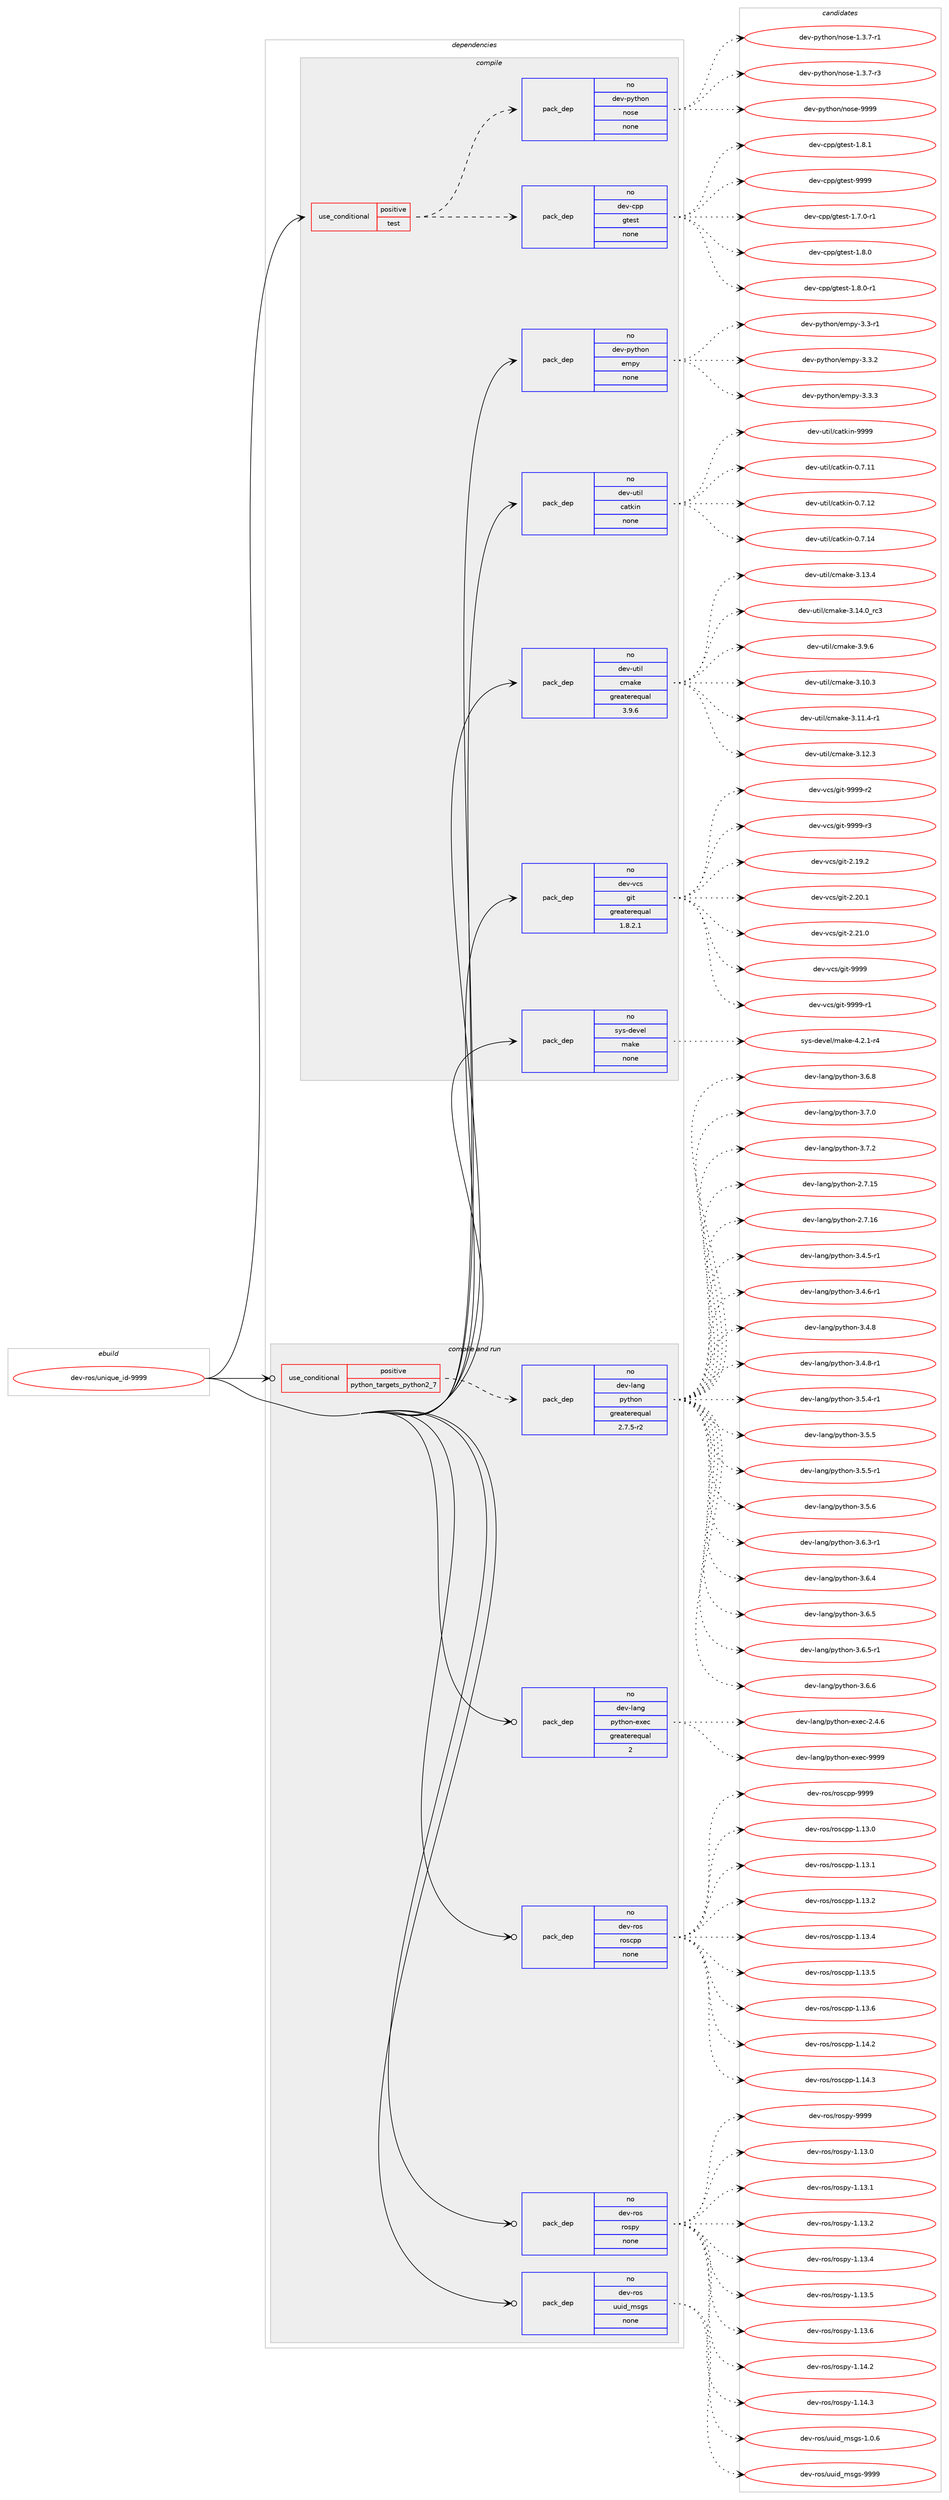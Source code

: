 digraph prolog {

# *************
# Graph options
# *************

newrank=true;
concentrate=true;
compound=true;
graph [rankdir=LR,fontname=Helvetica,fontsize=10,ranksep=1.5];#, ranksep=2.5, nodesep=0.2];
edge  [arrowhead=vee];
node  [fontname=Helvetica,fontsize=10];

# **********
# The ebuild
# **********

subgraph cluster_leftcol {
color=gray;
rank=same;
label=<<i>ebuild</i>>;
id [label="dev-ros/unique_id-9999", color=red, width=4, href="../dev-ros/unique_id-9999.svg"];
}

# ****************
# The dependencies
# ****************

subgraph cluster_midcol {
color=gray;
label=<<i>dependencies</i>>;
subgraph cluster_compile {
fillcolor="#eeeeee";
style=filled;
label=<<i>compile</i>>;
subgraph cond391821 {
dependency1476847 [label=<<TABLE BORDER="0" CELLBORDER="1" CELLSPACING="0" CELLPADDING="4"><TR><TD ROWSPAN="3" CELLPADDING="10">use_conditional</TD></TR><TR><TD>positive</TD></TR><TR><TD>test</TD></TR></TABLE>>, shape=none, color=red];
subgraph pack1061636 {
dependency1476848 [label=<<TABLE BORDER="0" CELLBORDER="1" CELLSPACING="0" CELLPADDING="4" WIDTH="220"><TR><TD ROWSPAN="6" CELLPADDING="30">pack_dep</TD></TR><TR><TD WIDTH="110">no</TD></TR><TR><TD>dev-cpp</TD></TR><TR><TD>gtest</TD></TR><TR><TD>none</TD></TR><TR><TD></TD></TR></TABLE>>, shape=none, color=blue];
}
dependency1476847:e -> dependency1476848:w [weight=20,style="dashed",arrowhead="vee"];
subgraph pack1061637 {
dependency1476849 [label=<<TABLE BORDER="0" CELLBORDER="1" CELLSPACING="0" CELLPADDING="4" WIDTH="220"><TR><TD ROWSPAN="6" CELLPADDING="30">pack_dep</TD></TR><TR><TD WIDTH="110">no</TD></TR><TR><TD>dev-python</TD></TR><TR><TD>nose</TD></TR><TR><TD>none</TD></TR><TR><TD></TD></TR></TABLE>>, shape=none, color=blue];
}
dependency1476847:e -> dependency1476849:w [weight=20,style="dashed",arrowhead="vee"];
}
id:e -> dependency1476847:w [weight=20,style="solid",arrowhead="vee"];
subgraph pack1061638 {
dependency1476850 [label=<<TABLE BORDER="0" CELLBORDER="1" CELLSPACING="0" CELLPADDING="4" WIDTH="220"><TR><TD ROWSPAN="6" CELLPADDING="30">pack_dep</TD></TR><TR><TD WIDTH="110">no</TD></TR><TR><TD>dev-python</TD></TR><TR><TD>empy</TD></TR><TR><TD>none</TD></TR><TR><TD></TD></TR></TABLE>>, shape=none, color=blue];
}
id:e -> dependency1476850:w [weight=20,style="solid",arrowhead="vee"];
subgraph pack1061639 {
dependency1476851 [label=<<TABLE BORDER="0" CELLBORDER="1" CELLSPACING="0" CELLPADDING="4" WIDTH="220"><TR><TD ROWSPAN="6" CELLPADDING="30">pack_dep</TD></TR><TR><TD WIDTH="110">no</TD></TR><TR><TD>dev-util</TD></TR><TR><TD>catkin</TD></TR><TR><TD>none</TD></TR><TR><TD></TD></TR></TABLE>>, shape=none, color=blue];
}
id:e -> dependency1476851:w [weight=20,style="solid",arrowhead="vee"];
subgraph pack1061640 {
dependency1476852 [label=<<TABLE BORDER="0" CELLBORDER="1" CELLSPACING="0" CELLPADDING="4" WIDTH="220"><TR><TD ROWSPAN="6" CELLPADDING="30">pack_dep</TD></TR><TR><TD WIDTH="110">no</TD></TR><TR><TD>dev-util</TD></TR><TR><TD>cmake</TD></TR><TR><TD>greaterequal</TD></TR><TR><TD>3.9.6</TD></TR></TABLE>>, shape=none, color=blue];
}
id:e -> dependency1476852:w [weight=20,style="solid",arrowhead="vee"];
subgraph pack1061641 {
dependency1476853 [label=<<TABLE BORDER="0" CELLBORDER="1" CELLSPACING="0" CELLPADDING="4" WIDTH="220"><TR><TD ROWSPAN="6" CELLPADDING="30">pack_dep</TD></TR><TR><TD WIDTH="110">no</TD></TR><TR><TD>dev-vcs</TD></TR><TR><TD>git</TD></TR><TR><TD>greaterequal</TD></TR><TR><TD>1.8.2.1</TD></TR></TABLE>>, shape=none, color=blue];
}
id:e -> dependency1476853:w [weight=20,style="solid",arrowhead="vee"];
subgraph pack1061642 {
dependency1476854 [label=<<TABLE BORDER="0" CELLBORDER="1" CELLSPACING="0" CELLPADDING="4" WIDTH="220"><TR><TD ROWSPAN="6" CELLPADDING="30">pack_dep</TD></TR><TR><TD WIDTH="110">no</TD></TR><TR><TD>sys-devel</TD></TR><TR><TD>make</TD></TR><TR><TD>none</TD></TR><TR><TD></TD></TR></TABLE>>, shape=none, color=blue];
}
id:e -> dependency1476854:w [weight=20,style="solid",arrowhead="vee"];
}
subgraph cluster_compileandrun {
fillcolor="#eeeeee";
style=filled;
label=<<i>compile and run</i>>;
subgraph cond391822 {
dependency1476855 [label=<<TABLE BORDER="0" CELLBORDER="1" CELLSPACING="0" CELLPADDING="4"><TR><TD ROWSPAN="3" CELLPADDING="10">use_conditional</TD></TR><TR><TD>positive</TD></TR><TR><TD>python_targets_python2_7</TD></TR></TABLE>>, shape=none, color=red];
subgraph pack1061643 {
dependency1476856 [label=<<TABLE BORDER="0" CELLBORDER="1" CELLSPACING="0" CELLPADDING="4" WIDTH="220"><TR><TD ROWSPAN="6" CELLPADDING="30">pack_dep</TD></TR><TR><TD WIDTH="110">no</TD></TR><TR><TD>dev-lang</TD></TR><TR><TD>python</TD></TR><TR><TD>greaterequal</TD></TR><TR><TD>2.7.5-r2</TD></TR></TABLE>>, shape=none, color=blue];
}
dependency1476855:e -> dependency1476856:w [weight=20,style="dashed",arrowhead="vee"];
}
id:e -> dependency1476855:w [weight=20,style="solid",arrowhead="odotvee"];
subgraph pack1061644 {
dependency1476857 [label=<<TABLE BORDER="0" CELLBORDER="1" CELLSPACING="0" CELLPADDING="4" WIDTH="220"><TR><TD ROWSPAN="6" CELLPADDING="30">pack_dep</TD></TR><TR><TD WIDTH="110">no</TD></TR><TR><TD>dev-lang</TD></TR><TR><TD>python-exec</TD></TR><TR><TD>greaterequal</TD></TR><TR><TD>2</TD></TR></TABLE>>, shape=none, color=blue];
}
id:e -> dependency1476857:w [weight=20,style="solid",arrowhead="odotvee"];
subgraph pack1061645 {
dependency1476858 [label=<<TABLE BORDER="0" CELLBORDER="1" CELLSPACING="0" CELLPADDING="4" WIDTH="220"><TR><TD ROWSPAN="6" CELLPADDING="30">pack_dep</TD></TR><TR><TD WIDTH="110">no</TD></TR><TR><TD>dev-ros</TD></TR><TR><TD>roscpp</TD></TR><TR><TD>none</TD></TR><TR><TD></TD></TR></TABLE>>, shape=none, color=blue];
}
id:e -> dependency1476858:w [weight=20,style="solid",arrowhead="odotvee"];
subgraph pack1061646 {
dependency1476859 [label=<<TABLE BORDER="0" CELLBORDER="1" CELLSPACING="0" CELLPADDING="4" WIDTH="220"><TR><TD ROWSPAN="6" CELLPADDING="30">pack_dep</TD></TR><TR><TD WIDTH="110">no</TD></TR><TR><TD>dev-ros</TD></TR><TR><TD>rospy</TD></TR><TR><TD>none</TD></TR><TR><TD></TD></TR></TABLE>>, shape=none, color=blue];
}
id:e -> dependency1476859:w [weight=20,style="solid",arrowhead="odotvee"];
subgraph pack1061647 {
dependency1476860 [label=<<TABLE BORDER="0" CELLBORDER="1" CELLSPACING="0" CELLPADDING="4" WIDTH="220"><TR><TD ROWSPAN="6" CELLPADDING="30">pack_dep</TD></TR><TR><TD WIDTH="110">no</TD></TR><TR><TD>dev-ros</TD></TR><TR><TD>uuid_msgs</TD></TR><TR><TD>none</TD></TR><TR><TD></TD></TR></TABLE>>, shape=none, color=blue];
}
id:e -> dependency1476860:w [weight=20,style="solid",arrowhead="odotvee"];
}
subgraph cluster_run {
fillcolor="#eeeeee";
style=filled;
label=<<i>run</i>>;
}
}

# **************
# The candidates
# **************

subgraph cluster_choices {
rank=same;
color=gray;
label=<<i>candidates</i>>;

subgraph choice1061636 {
color=black;
nodesep=1;
choice1001011184599112112471031161011151164549465546484511449 [label="dev-cpp/gtest-1.7.0-r1", color=red, width=4,href="../dev-cpp/gtest-1.7.0-r1.svg"];
choice100101118459911211247103116101115116454946564648 [label="dev-cpp/gtest-1.8.0", color=red, width=4,href="../dev-cpp/gtest-1.8.0.svg"];
choice1001011184599112112471031161011151164549465646484511449 [label="dev-cpp/gtest-1.8.0-r1", color=red, width=4,href="../dev-cpp/gtest-1.8.0-r1.svg"];
choice100101118459911211247103116101115116454946564649 [label="dev-cpp/gtest-1.8.1", color=red, width=4,href="../dev-cpp/gtest-1.8.1.svg"];
choice1001011184599112112471031161011151164557575757 [label="dev-cpp/gtest-9999", color=red, width=4,href="../dev-cpp/gtest-9999.svg"];
dependency1476848:e -> choice1001011184599112112471031161011151164549465546484511449:w [style=dotted,weight="100"];
dependency1476848:e -> choice100101118459911211247103116101115116454946564648:w [style=dotted,weight="100"];
dependency1476848:e -> choice1001011184599112112471031161011151164549465646484511449:w [style=dotted,weight="100"];
dependency1476848:e -> choice100101118459911211247103116101115116454946564649:w [style=dotted,weight="100"];
dependency1476848:e -> choice1001011184599112112471031161011151164557575757:w [style=dotted,weight="100"];
}
subgraph choice1061637 {
color=black;
nodesep=1;
choice10010111845112121116104111110471101111151014549465146554511449 [label="dev-python/nose-1.3.7-r1", color=red, width=4,href="../dev-python/nose-1.3.7-r1.svg"];
choice10010111845112121116104111110471101111151014549465146554511451 [label="dev-python/nose-1.3.7-r3", color=red, width=4,href="../dev-python/nose-1.3.7-r3.svg"];
choice10010111845112121116104111110471101111151014557575757 [label="dev-python/nose-9999", color=red, width=4,href="../dev-python/nose-9999.svg"];
dependency1476849:e -> choice10010111845112121116104111110471101111151014549465146554511449:w [style=dotted,weight="100"];
dependency1476849:e -> choice10010111845112121116104111110471101111151014549465146554511451:w [style=dotted,weight="100"];
dependency1476849:e -> choice10010111845112121116104111110471101111151014557575757:w [style=dotted,weight="100"];
}
subgraph choice1061638 {
color=black;
nodesep=1;
choice1001011184511212111610411111047101109112121455146514511449 [label="dev-python/empy-3.3-r1", color=red, width=4,href="../dev-python/empy-3.3-r1.svg"];
choice1001011184511212111610411111047101109112121455146514650 [label="dev-python/empy-3.3.2", color=red, width=4,href="../dev-python/empy-3.3.2.svg"];
choice1001011184511212111610411111047101109112121455146514651 [label="dev-python/empy-3.3.3", color=red, width=4,href="../dev-python/empy-3.3.3.svg"];
dependency1476850:e -> choice1001011184511212111610411111047101109112121455146514511449:w [style=dotted,weight="100"];
dependency1476850:e -> choice1001011184511212111610411111047101109112121455146514650:w [style=dotted,weight="100"];
dependency1476850:e -> choice1001011184511212111610411111047101109112121455146514651:w [style=dotted,weight="100"];
}
subgraph choice1061639 {
color=black;
nodesep=1;
choice1001011184511711610510847999711610710511045484655464949 [label="dev-util/catkin-0.7.11", color=red, width=4,href="../dev-util/catkin-0.7.11.svg"];
choice1001011184511711610510847999711610710511045484655464950 [label="dev-util/catkin-0.7.12", color=red, width=4,href="../dev-util/catkin-0.7.12.svg"];
choice1001011184511711610510847999711610710511045484655464952 [label="dev-util/catkin-0.7.14", color=red, width=4,href="../dev-util/catkin-0.7.14.svg"];
choice100101118451171161051084799971161071051104557575757 [label="dev-util/catkin-9999", color=red, width=4,href="../dev-util/catkin-9999.svg"];
dependency1476851:e -> choice1001011184511711610510847999711610710511045484655464949:w [style=dotted,weight="100"];
dependency1476851:e -> choice1001011184511711610510847999711610710511045484655464950:w [style=dotted,weight="100"];
dependency1476851:e -> choice1001011184511711610510847999711610710511045484655464952:w [style=dotted,weight="100"];
dependency1476851:e -> choice100101118451171161051084799971161071051104557575757:w [style=dotted,weight="100"];
}
subgraph choice1061640 {
color=black;
nodesep=1;
choice1001011184511711610510847991099710710145514649484651 [label="dev-util/cmake-3.10.3", color=red, width=4,href="../dev-util/cmake-3.10.3.svg"];
choice10010111845117116105108479910997107101455146494946524511449 [label="dev-util/cmake-3.11.4-r1", color=red, width=4,href="../dev-util/cmake-3.11.4-r1.svg"];
choice1001011184511711610510847991099710710145514649504651 [label="dev-util/cmake-3.12.3", color=red, width=4,href="../dev-util/cmake-3.12.3.svg"];
choice1001011184511711610510847991099710710145514649514652 [label="dev-util/cmake-3.13.4", color=red, width=4,href="../dev-util/cmake-3.13.4.svg"];
choice1001011184511711610510847991099710710145514649524648951149951 [label="dev-util/cmake-3.14.0_rc3", color=red, width=4,href="../dev-util/cmake-3.14.0_rc3.svg"];
choice10010111845117116105108479910997107101455146574654 [label="dev-util/cmake-3.9.6", color=red, width=4,href="../dev-util/cmake-3.9.6.svg"];
dependency1476852:e -> choice1001011184511711610510847991099710710145514649484651:w [style=dotted,weight="100"];
dependency1476852:e -> choice10010111845117116105108479910997107101455146494946524511449:w [style=dotted,weight="100"];
dependency1476852:e -> choice1001011184511711610510847991099710710145514649504651:w [style=dotted,weight="100"];
dependency1476852:e -> choice1001011184511711610510847991099710710145514649514652:w [style=dotted,weight="100"];
dependency1476852:e -> choice1001011184511711610510847991099710710145514649524648951149951:w [style=dotted,weight="100"];
dependency1476852:e -> choice10010111845117116105108479910997107101455146574654:w [style=dotted,weight="100"];
}
subgraph choice1061641 {
color=black;
nodesep=1;
choice10010111845118991154710310511645504649574650 [label="dev-vcs/git-2.19.2", color=red, width=4,href="../dev-vcs/git-2.19.2.svg"];
choice10010111845118991154710310511645504650484649 [label="dev-vcs/git-2.20.1", color=red, width=4,href="../dev-vcs/git-2.20.1.svg"];
choice10010111845118991154710310511645504650494648 [label="dev-vcs/git-2.21.0", color=red, width=4,href="../dev-vcs/git-2.21.0.svg"];
choice1001011184511899115471031051164557575757 [label="dev-vcs/git-9999", color=red, width=4,href="../dev-vcs/git-9999.svg"];
choice10010111845118991154710310511645575757574511449 [label="dev-vcs/git-9999-r1", color=red, width=4,href="../dev-vcs/git-9999-r1.svg"];
choice10010111845118991154710310511645575757574511450 [label="dev-vcs/git-9999-r2", color=red, width=4,href="../dev-vcs/git-9999-r2.svg"];
choice10010111845118991154710310511645575757574511451 [label="dev-vcs/git-9999-r3", color=red, width=4,href="../dev-vcs/git-9999-r3.svg"];
dependency1476853:e -> choice10010111845118991154710310511645504649574650:w [style=dotted,weight="100"];
dependency1476853:e -> choice10010111845118991154710310511645504650484649:w [style=dotted,weight="100"];
dependency1476853:e -> choice10010111845118991154710310511645504650494648:w [style=dotted,weight="100"];
dependency1476853:e -> choice1001011184511899115471031051164557575757:w [style=dotted,weight="100"];
dependency1476853:e -> choice10010111845118991154710310511645575757574511449:w [style=dotted,weight="100"];
dependency1476853:e -> choice10010111845118991154710310511645575757574511450:w [style=dotted,weight="100"];
dependency1476853:e -> choice10010111845118991154710310511645575757574511451:w [style=dotted,weight="100"];
}
subgraph choice1061642 {
color=black;
nodesep=1;
choice1151211154510010111810110847109971071014552465046494511452 [label="sys-devel/make-4.2.1-r4", color=red, width=4,href="../sys-devel/make-4.2.1-r4.svg"];
dependency1476854:e -> choice1151211154510010111810110847109971071014552465046494511452:w [style=dotted,weight="100"];
}
subgraph choice1061643 {
color=black;
nodesep=1;
choice10010111845108971101034711212111610411111045504655464953 [label="dev-lang/python-2.7.15", color=red, width=4,href="../dev-lang/python-2.7.15.svg"];
choice10010111845108971101034711212111610411111045504655464954 [label="dev-lang/python-2.7.16", color=red, width=4,href="../dev-lang/python-2.7.16.svg"];
choice1001011184510897110103471121211161041111104551465246534511449 [label="dev-lang/python-3.4.5-r1", color=red, width=4,href="../dev-lang/python-3.4.5-r1.svg"];
choice1001011184510897110103471121211161041111104551465246544511449 [label="dev-lang/python-3.4.6-r1", color=red, width=4,href="../dev-lang/python-3.4.6-r1.svg"];
choice100101118451089711010347112121116104111110455146524656 [label="dev-lang/python-3.4.8", color=red, width=4,href="../dev-lang/python-3.4.8.svg"];
choice1001011184510897110103471121211161041111104551465246564511449 [label="dev-lang/python-3.4.8-r1", color=red, width=4,href="../dev-lang/python-3.4.8-r1.svg"];
choice1001011184510897110103471121211161041111104551465346524511449 [label="dev-lang/python-3.5.4-r1", color=red, width=4,href="../dev-lang/python-3.5.4-r1.svg"];
choice100101118451089711010347112121116104111110455146534653 [label="dev-lang/python-3.5.5", color=red, width=4,href="../dev-lang/python-3.5.5.svg"];
choice1001011184510897110103471121211161041111104551465346534511449 [label="dev-lang/python-3.5.5-r1", color=red, width=4,href="../dev-lang/python-3.5.5-r1.svg"];
choice100101118451089711010347112121116104111110455146534654 [label="dev-lang/python-3.5.6", color=red, width=4,href="../dev-lang/python-3.5.6.svg"];
choice1001011184510897110103471121211161041111104551465446514511449 [label="dev-lang/python-3.6.3-r1", color=red, width=4,href="../dev-lang/python-3.6.3-r1.svg"];
choice100101118451089711010347112121116104111110455146544652 [label="dev-lang/python-3.6.4", color=red, width=4,href="../dev-lang/python-3.6.4.svg"];
choice100101118451089711010347112121116104111110455146544653 [label="dev-lang/python-3.6.5", color=red, width=4,href="../dev-lang/python-3.6.5.svg"];
choice1001011184510897110103471121211161041111104551465446534511449 [label="dev-lang/python-3.6.5-r1", color=red, width=4,href="../dev-lang/python-3.6.5-r1.svg"];
choice100101118451089711010347112121116104111110455146544654 [label="dev-lang/python-3.6.6", color=red, width=4,href="../dev-lang/python-3.6.6.svg"];
choice100101118451089711010347112121116104111110455146544656 [label="dev-lang/python-3.6.8", color=red, width=4,href="../dev-lang/python-3.6.8.svg"];
choice100101118451089711010347112121116104111110455146554648 [label="dev-lang/python-3.7.0", color=red, width=4,href="../dev-lang/python-3.7.0.svg"];
choice100101118451089711010347112121116104111110455146554650 [label="dev-lang/python-3.7.2", color=red, width=4,href="../dev-lang/python-3.7.2.svg"];
dependency1476856:e -> choice10010111845108971101034711212111610411111045504655464953:w [style=dotted,weight="100"];
dependency1476856:e -> choice10010111845108971101034711212111610411111045504655464954:w [style=dotted,weight="100"];
dependency1476856:e -> choice1001011184510897110103471121211161041111104551465246534511449:w [style=dotted,weight="100"];
dependency1476856:e -> choice1001011184510897110103471121211161041111104551465246544511449:w [style=dotted,weight="100"];
dependency1476856:e -> choice100101118451089711010347112121116104111110455146524656:w [style=dotted,weight="100"];
dependency1476856:e -> choice1001011184510897110103471121211161041111104551465246564511449:w [style=dotted,weight="100"];
dependency1476856:e -> choice1001011184510897110103471121211161041111104551465346524511449:w [style=dotted,weight="100"];
dependency1476856:e -> choice100101118451089711010347112121116104111110455146534653:w [style=dotted,weight="100"];
dependency1476856:e -> choice1001011184510897110103471121211161041111104551465346534511449:w [style=dotted,weight="100"];
dependency1476856:e -> choice100101118451089711010347112121116104111110455146534654:w [style=dotted,weight="100"];
dependency1476856:e -> choice1001011184510897110103471121211161041111104551465446514511449:w [style=dotted,weight="100"];
dependency1476856:e -> choice100101118451089711010347112121116104111110455146544652:w [style=dotted,weight="100"];
dependency1476856:e -> choice100101118451089711010347112121116104111110455146544653:w [style=dotted,weight="100"];
dependency1476856:e -> choice1001011184510897110103471121211161041111104551465446534511449:w [style=dotted,weight="100"];
dependency1476856:e -> choice100101118451089711010347112121116104111110455146544654:w [style=dotted,weight="100"];
dependency1476856:e -> choice100101118451089711010347112121116104111110455146544656:w [style=dotted,weight="100"];
dependency1476856:e -> choice100101118451089711010347112121116104111110455146554648:w [style=dotted,weight="100"];
dependency1476856:e -> choice100101118451089711010347112121116104111110455146554650:w [style=dotted,weight="100"];
}
subgraph choice1061644 {
color=black;
nodesep=1;
choice1001011184510897110103471121211161041111104510112010199455046524654 [label="dev-lang/python-exec-2.4.6", color=red, width=4,href="../dev-lang/python-exec-2.4.6.svg"];
choice10010111845108971101034711212111610411111045101120101994557575757 [label="dev-lang/python-exec-9999", color=red, width=4,href="../dev-lang/python-exec-9999.svg"];
dependency1476857:e -> choice1001011184510897110103471121211161041111104510112010199455046524654:w [style=dotted,weight="100"];
dependency1476857:e -> choice10010111845108971101034711212111610411111045101120101994557575757:w [style=dotted,weight="100"];
}
subgraph choice1061645 {
color=black;
nodesep=1;
choice10010111845114111115471141111159911211245494649514648 [label="dev-ros/roscpp-1.13.0", color=red, width=4,href="../dev-ros/roscpp-1.13.0.svg"];
choice10010111845114111115471141111159911211245494649514649 [label="dev-ros/roscpp-1.13.1", color=red, width=4,href="../dev-ros/roscpp-1.13.1.svg"];
choice10010111845114111115471141111159911211245494649514650 [label="dev-ros/roscpp-1.13.2", color=red, width=4,href="../dev-ros/roscpp-1.13.2.svg"];
choice10010111845114111115471141111159911211245494649514652 [label="dev-ros/roscpp-1.13.4", color=red, width=4,href="../dev-ros/roscpp-1.13.4.svg"];
choice10010111845114111115471141111159911211245494649514653 [label="dev-ros/roscpp-1.13.5", color=red, width=4,href="../dev-ros/roscpp-1.13.5.svg"];
choice10010111845114111115471141111159911211245494649514654 [label="dev-ros/roscpp-1.13.6", color=red, width=4,href="../dev-ros/roscpp-1.13.6.svg"];
choice10010111845114111115471141111159911211245494649524650 [label="dev-ros/roscpp-1.14.2", color=red, width=4,href="../dev-ros/roscpp-1.14.2.svg"];
choice10010111845114111115471141111159911211245494649524651 [label="dev-ros/roscpp-1.14.3", color=red, width=4,href="../dev-ros/roscpp-1.14.3.svg"];
choice1001011184511411111547114111115991121124557575757 [label="dev-ros/roscpp-9999", color=red, width=4,href="../dev-ros/roscpp-9999.svg"];
dependency1476858:e -> choice10010111845114111115471141111159911211245494649514648:w [style=dotted,weight="100"];
dependency1476858:e -> choice10010111845114111115471141111159911211245494649514649:w [style=dotted,weight="100"];
dependency1476858:e -> choice10010111845114111115471141111159911211245494649514650:w [style=dotted,weight="100"];
dependency1476858:e -> choice10010111845114111115471141111159911211245494649514652:w [style=dotted,weight="100"];
dependency1476858:e -> choice10010111845114111115471141111159911211245494649514653:w [style=dotted,weight="100"];
dependency1476858:e -> choice10010111845114111115471141111159911211245494649514654:w [style=dotted,weight="100"];
dependency1476858:e -> choice10010111845114111115471141111159911211245494649524650:w [style=dotted,weight="100"];
dependency1476858:e -> choice10010111845114111115471141111159911211245494649524651:w [style=dotted,weight="100"];
dependency1476858:e -> choice1001011184511411111547114111115991121124557575757:w [style=dotted,weight="100"];
}
subgraph choice1061646 {
color=black;
nodesep=1;
choice100101118451141111154711411111511212145494649514648 [label="dev-ros/rospy-1.13.0", color=red, width=4,href="../dev-ros/rospy-1.13.0.svg"];
choice100101118451141111154711411111511212145494649514649 [label="dev-ros/rospy-1.13.1", color=red, width=4,href="../dev-ros/rospy-1.13.1.svg"];
choice100101118451141111154711411111511212145494649514650 [label="dev-ros/rospy-1.13.2", color=red, width=4,href="../dev-ros/rospy-1.13.2.svg"];
choice100101118451141111154711411111511212145494649514652 [label="dev-ros/rospy-1.13.4", color=red, width=4,href="../dev-ros/rospy-1.13.4.svg"];
choice100101118451141111154711411111511212145494649514653 [label="dev-ros/rospy-1.13.5", color=red, width=4,href="../dev-ros/rospy-1.13.5.svg"];
choice100101118451141111154711411111511212145494649514654 [label="dev-ros/rospy-1.13.6", color=red, width=4,href="../dev-ros/rospy-1.13.6.svg"];
choice100101118451141111154711411111511212145494649524650 [label="dev-ros/rospy-1.14.2", color=red, width=4,href="../dev-ros/rospy-1.14.2.svg"];
choice100101118451141111154711411111511212145494649524651 [label="dev-ros/rospy-1.14.3", color=red, width=4,href="../dev-ros/rospy-1.14.3.svg"];
choice10010111845114111115471141111151121214557575757 [label="dev-ros/rospy-9999", color=red, width=4,href="../dev-ros/rospy-9999.svg"];
dependency1476859:e -> choice100101118451141111154711411111511212145494649514648:w [style=dotted,weight="100"];
dependency1476859:e -> choice100101118451141111154711411111511212145494649514649:w [style=dotted,weight="100"];
dependency1476859:e -> choice100101118451141111154711411111511212145494649514650:w [style=dotted,weight="100"];
dependency1476859:e -> choice100101118451141111154711411111511212145494649514652:w [style=dotted,weight="100"];
dependency1476859:e -> choice100101118451141111154711411111511212145494649514653:w [style=dotted,weight="100"];
dependency1476859:e -> choice100101118451141111154711411111511212145494649514654:w [style=dotted,weight="100"];
dependency1476859:e -> choice100101118451141111154711411111511212145494649524650:w [style=dotted,weight="100"];
dependency1476859:e -> choice100101118451141111154711411111511212145494649524651:w [style=dotted,weight="100"];
dependency1476859:e -> choice10010111845114111115471141111151121214557575757:w [style=dotted,weight="100"];
}
subgraph choice1061647 {
color=black;
nodesep=1;
choice100101118451141111154711711710510095109115103115454946484654 [label="dev-ros/uuid_msgs-1.0.6", color=red, width=4,href="../dev-ros/uuid_msgs-1.0.6.svg"];
choice1001011184511411111547117117105100951091151031154557575757 [label="dev-ros/uuid_msgs-9999", color=red, width=4,href="../dev-ros/uuid_msgs-9999.svg"];
dependency1476860:e -> choice100101118451141111154711711710510095109115103115454946484654:w [style=dotted,weight="100"];
dependency1476860:e -> choice1001011184511411111547117117105100951091151031154557575757:w [style=dotted,weight="100"];
}
}

}
